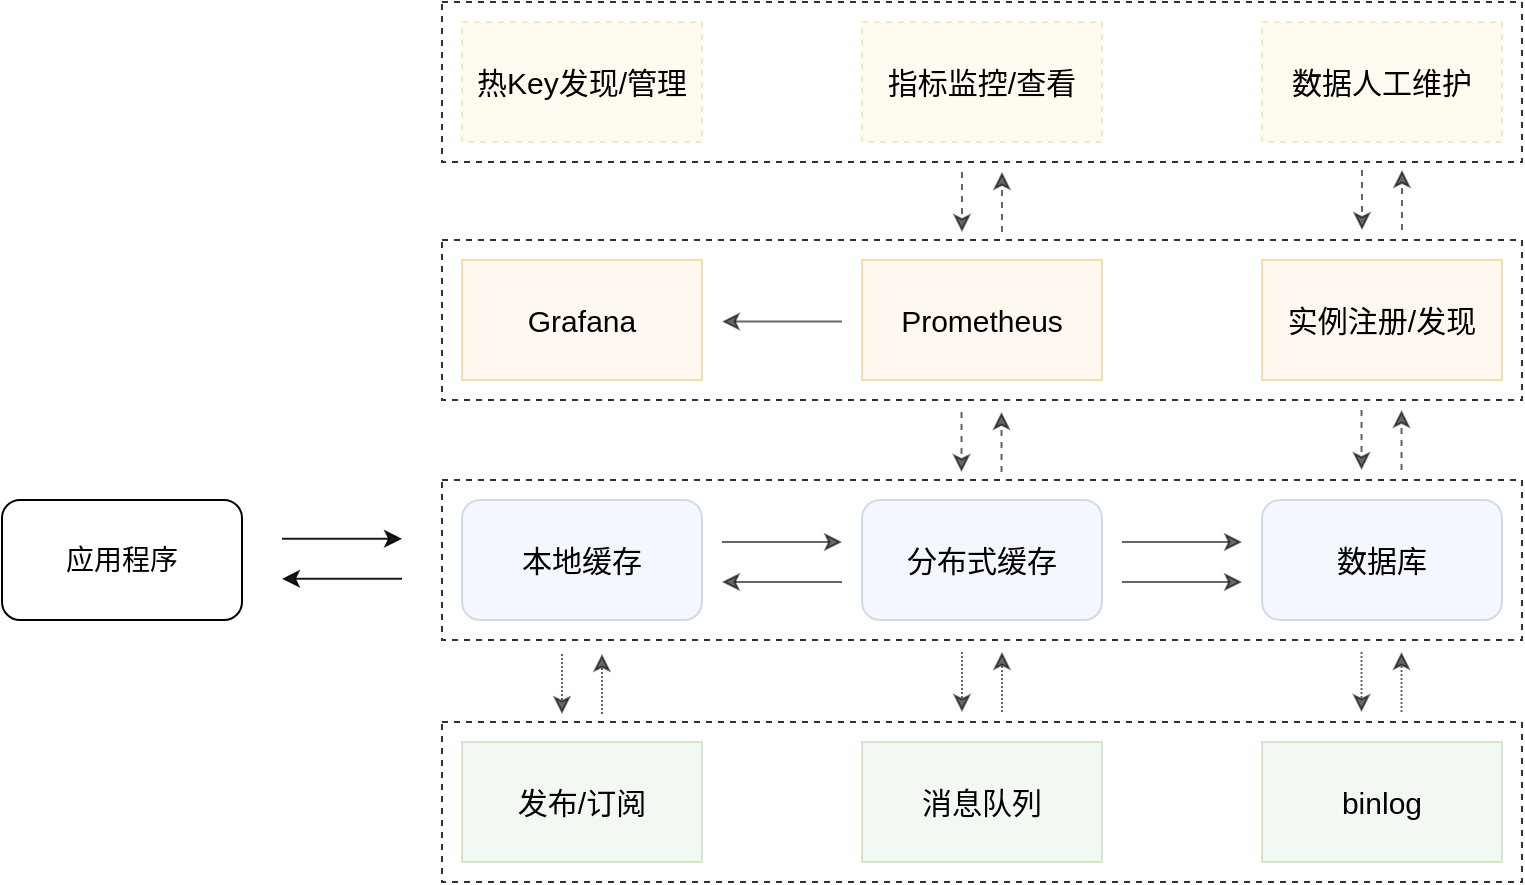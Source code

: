 <mxfile version="24.7.8">
  <diagram name="第 1 页" id="IxM7ENkWdrm_fHpL8Hzq">
    <mxGraphModel dx="1427" dy="354" grid="1" gridSize="10" guides="1" tooltips="1" connect="1" arrows="1" fold="1" page="1" pageScale="1" pageWidth="827" pageHeight="1169" math="0" shadow="0">
      <root>
        <mxCell id="0" />
        <mxCell id="1" parent="0" />
        <mxCell id="1vQVlJdNgarl2FIqYM4--17" value="" style="rounded=0;whiteSpace=wrap;html=1;fontSize=15;opacity=80;dashed=1;fillColor=none;" vertex="1" parent="1">
          <mxGeometry x="190" width="540" height="80" as="geometry" />
        </mxCell>
        <mxCell id="1vQVlJdNgarl2FIqYM4--16" value="" style="rounded=0;whiteSpace=wrap;html=1;fontSize=15;opacity=80;dashed=1;fillColor=none;" vertex="1" parent="1">
          <mxGeometry x="190" y="119" width="540" height="80" as="geometry" />
        </mxCell>
        <mxCell id="1vQVlJdNgarl2FIqYM4--4" value="" style="rounded=0;whiteSpace=wrap;html=1;fontSize=15;opacity=80;dashed=1;fillColor=none;" vertex="1" parent="1">
          <mxGeometry x="190" y="360" width="540" height="80" as="geometry" />
        </mxCell>
        <mxCell id="1vQVlJdNgarl2FIqYM4--15" value="" style="rounded=0;whiteSpace=wrap;html=1;fontSize=15;opacity=80;dashed=1;fillColor=none;" vertex="1" parent="1">
          <mxGeometry x="190" y="239" width="540" height="80" as="geometry" />
        </mxCell>
        <mxCell id="1vQVlJdNgarl2FIqYM4--1" value="本地缓存" style="rounded=1;whiteSpace=wrap;html=1;fontSize=15;fillColor=#dae8fc;strokeColor=#6c8ebf;opacity=30;" vertex="1" parent="1">
          <mxGeometry x="200" y="249" width="120" height="60" as="geometry" />
        </mxCell>
        <mxCell id="1vQVlJdNgarl2FIqYM4--2" value="分布式缓存" style="rounded=1;whiteSpace=wrap;html=1;fontSize=15;fillColor=#dae8fc;strokeColor=#6c8ebf;opacity=30;" vertex="1" parent="1">
          <mxGeometry x="400" y="249" width="120" height="60" as="geometry" />
        </mxCell>
        <mxCell id="1vQVlJdNgarl2FIqYM4--3" value="数据库" style="rounded=1;whiteSpace=wrap;html=1;fontSize=15;fillColor=#dae8fc;strokeColor=#6c8ebf;opacity=30;" vertex="1" parent="1">
          <mxGeometry x="600" y="249" width="120" height="60" as="geometry" />
        </mxCell>
        <mxCell id="1vQVlJdNgarl2FIqYM4--5" value="应用程序" style="rounded=1;whiteSpace=wrap;html=1;fontSize=14;" vertex="1" parent="1">
          <mxGeometry x="-30" y="249" width="120" height="60" as="geometry" />
        </mxCell>
        <mxCell id="1vQVlJdNgarl2FIqYM4--6" value="发布/订阅" style="rounded=0;whiteSpace=wrap;html=1;fontSize=15;fillColor=#d5e8d4;strokeColor=#82b366;opacity=30;" vertex="1" parent="1">
          <mxGeometry x="200" y="370" width="120" height="60" as="geometry" />
        </mxCell>
        <mxCell id="1vQVlJdNgarl2FIqYM4--7" value="消息队列" style="rounded=0;whiteSpace=wrap;html=1;fontSize=15;fillColor=#d5e8d4;strokeColor=#82b366;opacity=30;" vertex="1" parent="1">
          <mxGeometry x="400" y="370" width="120" height="60" as="geometry" />
        </mxCell>
        <mxCell id="1vQVlJdNgarl2FIqYM4--8" value="binlog" style="rounded=0;whiteSpace=wrap;html=1;fontSize=15;fillColor=#d5e8d4;strokeColor=#82b366;opacity=30;" vertex="1" parent="1">
          <mxGeometry x="600" y="370" width="120" height="60" as="geometry" />
        </mxCell>
        <mxCell id="1vQVlJdNgarl2FIqYM4--9" value="Grafana" style="rounded=0;whiteSpace=wrap;html=1;fillColor=#ffe6cc;strokeColor=#d79b00;fontSize=15;opacity=30;" vertex="1" parent="1">
          <mxGeometry x="200" y="129" width="120" height="60" as="geometry" />
        </mxCell>
        <mxCell id="1vQVlJdNgarl2FIqYM4--10" value="Prometheus" style="rounded=0;whiteSpace=wrap;html=1;fillColor=#ffe6cc;strokeColor=#d79b00;fontSize=15;opacity=30;" vertex="1" parent="1">
          <mxGeometry x="400" y="129" width="120" height="60" as="geometry" />
        </mxCell>
        <mxCell id="1vQVlJdNgarl2FIqYM4--11" value="实例注册/发现" style="rounded=0;whiteSpace=wrap;html=1;fillColor=#ffe6cc;strokeColor=#d79b00;fontSize=15;opacity=30;" vertex="1" parent="1">
          <mxGeometry x="600" y="129" width="120" height="60" as="geometry" />
        </mxCell>
        <mxCell id="1vQVlJdNgarl2FIqYM4--12" value="热Key发现/管理" style="rounded=0;whiteSpace=wrap;html=1;fillColor=#fff2cc;strokeColor=#d6b656;fontSize=15;dashed=1;opacity=30;" vertex="1" parent="1">
          <mxGeometry x="200" y="10" width="120" height="60" as="geometry" />
        </mxCell>
        <mxCell id="1vQVlJdNgarl2FIqYM4--13" value="指标监控/查看" style="rounded=0;whiteSpace=wrap;html=1;fillColor=#fff2cc;strokeColor=#d6b656;fontSize=15;dashed=1;opacity=30;" vertex="1" parent="1">
          <mxGeometry x="400" y="10" width="120" height="60" as="geometry" />
        </mxCell>
        <mxCell id="1vQVlJdNgarl2FIqYM4--14" value="数据人工维护" style="rounded=0;whiteSpace=wrap;html=1;fillColor=#fff2cc;strokeColor=#d6b656;fontSize=15;dashed=1;opacity=30;" vertex="1" parent="1">
          <mxGeometry x="600" y="10" width="120" height="60" as="geometry" />
        </mxCell>
        <mxCell id="1vQVlJdNgarl2FIqYM4--18" value="" style="endArrow=classic;html=1;rounded=0;opacity=60;" edge="1" parent="1">
          <mxGeometry width="50" height="50" relative="1" as="geometry">
            <mxPoint x="330" y="270" as="sourcePoint" />
            <mxPoint x="390" y="270" as="targetPoint" />
          </mxGeometry>
        </mxCell>
        <mxCell id="1vQVlJdNgarl2FIqYM4--19" value="" style="endArrow=classic;html=1;rounded=0;opacity=60;" edge="1" parent="1">
          <mxGeometry width="50" height="50" relative="1" as="geometry">
            <mxPoint x="390" y="290" as="sourcePoint" />
            <mxPoint x="330" y="290" as="targetPoint" />
          </mxGeometry>
        </mxCell>
        <mxCell id="1vQVlJdNgarl2FIqYM4--20" value="" style="endArrow=classic;html=1;rounded=0;opacity=60;" edge="1" parent="1">
          <mxGeometry width="50" height="50" relative="1" as="geometry">
            <mxPoint x="530" y="270" as="sourcePoint" />
            <mxPoint x="590" y="270" as="targetPoint" />
          </mxGeometry>
        </mxCell>
        <mxCell id="1vQVlJdNgarl2FIqYM4--21" value="" style="endArrow=classic;html=1;rounded=0;opacity=60;" edge="1" parent="1">
          <mxGeometry width="50" height="50" relative="1" as="geometry">
            <mxPoint x="530" y="290" as="sourcePoint" />
            <mxPoint x="590" y="290" as="targetPoint" />
          </mxGeometry>
        </mxCell>
        <mxCell id="1vQVlJdNgarl2FIqYM4--22" value="" style="endArrow=classic;html=1;rounded=0;opacity=60;endFill=1;dashed=1;dashPattern=1 1;" edge="1" parent="1">
          <mxGeometry width="50" height="50" relative="1" as="geometry">
            <mxPoint x="250" y="326" as="sourcePoint" />
            <mxPoint x="250" y="356" as="targetPoint" />
          </mxGeometry>
        </mxCell>
        <mxCell id="1vQVlJdNgarl2FIqYM4--23" value="" style="endArrow=classic;html=1;rounded=0;opacity=60;endFill=1;dashed=1;dashPattern=1 1;" edge="1" parent="1">
          <mxGeometry width="50" height="50" relative="1" as="geometry">
            <mxPoint x="270" y="356" as="sourcePoint" />
            <mxPoint x="270" y="326" as="targetPoint" />
          </mxGeometry>
        </mxCell>
        <mxCell id="1vQVlJdNgarl2FIqYM4--24" value="" style="endArrow=classic;html=1;rounded=0;opacity=60;endFill=1;dashed=1;dashPattern=1 1;" edge="1" parent="1">
          <mxGeometry width="50" height="50" relative="1" as="geometry">
            <mxPoint x="470" y="355" as="sourcePoint" />
            <mxPoint x="470" y="325" as="targetPoint" />
          </mxGeometry>
        </mxCell>
        <mxCell id="1vQVlJdNgarl2FIqYM4--25" value="" style="endArrow=classic;html=1;rounded=0;opacity=60;endFill=1;dashed=1;dashPattern=1 1;" edge="1" parent="1">
          <mxGeometry width="50" height="50" relative="1" as="geometry">
            <mxPoint x="450" y="325" as="sourcePoint" />
            <mxPoint x="450" y="355" as="targetPoint" />
          </mxGeometry>
        </mxCell>
        <mxCell id="1vQVlJdNgarl2FIqYM4--26" value="" style="endArrow=classic;html=1;rounded=0;opacity=60;endFill=1;dashed=1;dashPattern=1 1;" edge="1" parent="1">
          <mxGeometry width="50" height="50" relative="1" as="geometry">
            <mxPoint x="669.76" y="355" as="sourcePoint" />
            <mxPoint x="669.76" y="325" as="targetPoint" />
          </mxGeometry>
        </mxCell>
        <mxCell id="1vQVlJdNgarl2FIqYM4--27" value="" style="endArrow=classic;html=1;rounded=0;opacity=60;endFill=1;dashed=1;dashPattern=1 1;" edge="1" parent="1">
          <mxGeometry width="50" height="50" relative="1" as="geometry">
            <mxPoint x="649.76" y="325" as="sourcePoint" />
            <mxPoint x="649.76" y="355" as="targetPoint" />
          </mxGeometry>
        </mxCell>
        <mxCell id="1vQVlJdNgarl2FIqYM4--28" value="" style="endArrow=classic;html=1;rounded=0;opacity=60;endFill=1;dashed=1;" edge="1" parent="1">
          <mxGeometry width="50" height="50" relative="1" as="geometry">
            <mxPoint x="669.76" y="234" as="sourcePoint" />
            <mxPoint x="669.76" y="204" as="targetPoint" />
          </mxGeometry>
        </mxCell>
        <mxCell id="1vQVlJdNgarl2FIqYM4--29" value="" style="endArrow=classic;html=1;rounded=0;opacity=60;endFill=1;dashed=1;" edge="1" parent="1">
          <mxGeometry width="50" height="50" relative="1" as="geometry">
            <mxPoint x="649.76" y="204" as="sourcePoint" />
            <mxPoint x="649.76" y="234" as="targetPoint" />
          </mxGeometry>
        </mxCell>
        <mxCell id="1vQVlJdNgarl2FIqYM4--30" value="" style="endArrow=classic;html=1;rounded=0;opacity=60;endFill=1;dashed=1;" edge="1" parent="1">
          <mxGeometry width="50" height="50" relative="1" as="geometry">
            <mxPoint x="469.76" y="235" as="sourcePoint" />
            <mxPoint x="469.76" y="205" as="targetPoint" />
          </mxGeometry>
        </mxCell>
        <mxCell id="1vQVlJdNgarl2FIqYM4--31" value="" style="endArrow=classic;html=1;rounded=0;opacity=60;endFill=1;dashed=1;" edge="1" parent="1">
          <mxGeometry width="50" height="50" relative="1" as="geometry">
            <mxPoint x="449.76" y="205" as="sourcePoint" />
            <mxPoint x="449.76" y="235" as="targetPoint" />
          </mxGeometry>
        </mxCell>
        <mxCell id="1vQVlJdNgarl2FIqYM4--32" value="" style="endArrow=classic;html=1;rounded=0;opacity=60;" edge="1" parent="1">
          <mxGeometry width="50" height="50" relative="1" as="geometry">
            <mxPoint x="390" y="159.76" as="sourcePoint" />
            <mxPoint x="330" y="159.76" as="targetPoint" />
          </mxGeometry>
        </mxCell>
        <mxCell id="1vQVlJdNgarl2FIqYM4--33" value="" style="endArrow=classic;html=1;rounded=0;opacity=60;endFill=1;dashed=1;" edge="1" parent="1">
          <mxGeometry width="50" height="50" relative="1" as="geometry">
            <mxPoint x="670" y="114" as="sourcePoint" />
            <mxPoint x="670" y="84" as="targetPoint" />
          </mxGeometry>
        </mxCell>
        <mxCell id="1vQVlJdNgarl2FIqYM4--34" value="" style="endArrow=classic;html=1;rounded=0;opacity=60;endFill=1;dashed=1;" edge="1" parent="1">
          <mxGeometry width="50" height="50" relative="1" as="geometry">
            <mxPoint x="650" y="84" as="sourcePoint" />
            <mxPoint x="650" y="114" as="targetPoint" />
          </mxGeometry>
        </mxCell>
        <mxCell id="1vQVlJdNgarl2FIqYM4--35" value="" style="endArrow=classic;html=1;rounded=0;opacity=60;endFill=1;dashed=1;" edge="1" parent="1">
          <mxGeometry width="50" height="50" relative="1" as="geometry">
            <mxPoint x="470" y="115" as="sourcePoint" />
            <mxPoint x="470" y="85" as="targetPoint" />
          </mxGeometry>
        </mxCell>
        <mxCell id="1vQVlJdNgarl2FIqYM4--36" value="" style="endArrow=classic;html=1;rounded=0;opacity=60;endFill=1;dashed=1;" edge="1" parent="1">
          <mxGeometry width="50" height="50" relative="1" as="geometry">
            <mxPoint x="450" y="85" as="sourcePoint" />
            <mxPoint x="450" y="115" as="targetPoint" />
          </mxGeometry>
        </mxCell>
        <mxCell id="1vQVlJdNgarl2FIqYM4--37" value="" style="endArrow=classic;html=1;rounded=0;opacity=90;" edge="1" parent="1">
          <mxGeometry width="50" height="50" relative="1" as="geometry">
            <mxPoint x="110" y="268.41" as="sourcePoint" />
            <mxPoint x="170" y="268.41" as="targetPoint" />
          </mxGeometry>
        </mxCell>
        <mxCell id="1vQVlJdNgarl2FIqYM4--38" value="" style="endArrow=classic;html=1;rounded=0;opacity=90;" edge="1" parent="1">
          <mxGeometry width="50" height="50" relative="1" as="geometry">
            <mxPoint x="170" y="288.41" as="sourcePoint" />
            <mxPoint x="110" y="288.41" as="targetPoint" />
          </mxGeometry>
        </mxCell>
      </root>
    </mxGraphModel>
  </diagram>
</mxfile>
